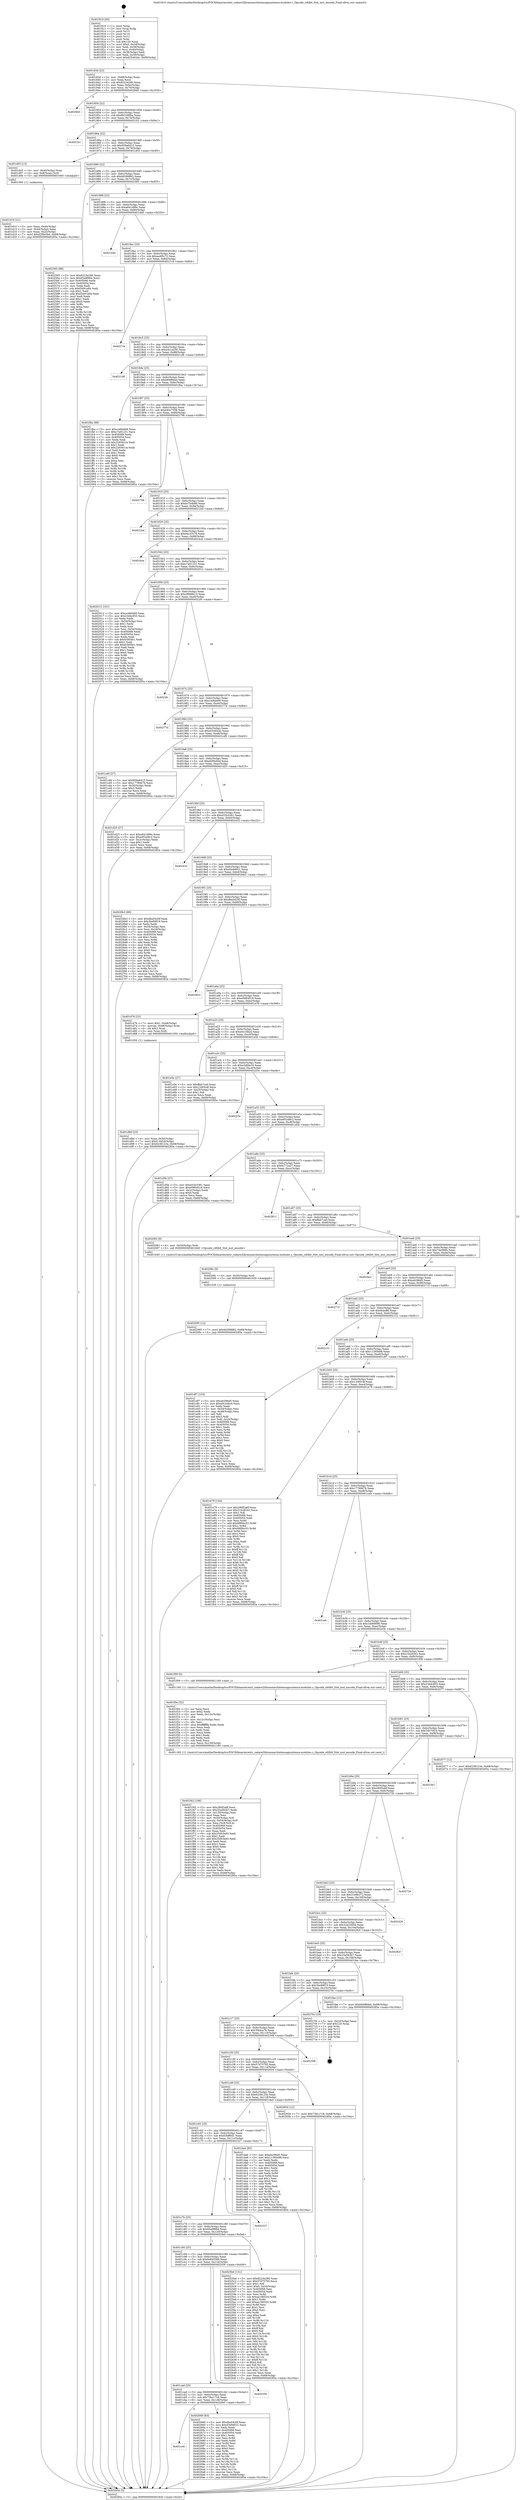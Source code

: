 digraph "0x401810" {
  label = "0x401810 (/mnt/c/Users/mathe/Desktop/tcc/POCII/binaries/extr_radare2librasmarchxtensagnuxtensa-modules.c_Opcode_rdtlb0_Slot_inst_encode_Final-ollvm.out::main(0))"
  labelloc = "t"
  node[shape=record]

  Entry [label="",width=0.3,height=0.3,shape=circle,fillcolor=black,style=filled]
  "0x40183d" [label="{
     0x40183d [23]\l
     | [instrs]\l
     &nbsp;&nbsp;0x40183d \<+3\>: mov -0x68(%rbp),%eax\l
     &nbsp;&nbsp;0x401840 \<+2\>: mov %eax,%ecx\l
     &nbsp;&nbsp;0x401842 \<+6\>: sub $0x8223e280,%ecx\l
     &nbsp;&nbsp;0x401848 \<+3\>: mov %eax,-0x6c(%rbp)\l
     &nbsp;&nbsp;0x40184b \<+3\>: mov %ecx,-0x70(%rbp)\l
     &nbsp;&nbsp;0x40184e \<+6\>: je 0000000000402840 \<main+0x1030\>\l
  }"]
  "0x402840" [label="{
     0x402840\l
  }", style=dashed]
  "0x401854" [label="{
     0x401854 [22]\l
     | [instrs]\l
     &nbsp;&nbsp;0x401854 \<+5\>: jmp 0000000000401859 \<main+0x49\>\l
     &nbsp;&nbsp;0x401859 \<+3\>: mov -0x6c(%rbp),%eax\l
     &nbsp;&nbsp;0x40185c \<+5\>: sub $0x8b3299ba,%eax\l
     &nbsp;&nbsp;0x401861 \<+3\>: mov %eax,-0x74(%rbp)\l
     &nbsp;&nbsp;0x401864 \<+6\>: je 00000000004021b1 \<main+0x9a1\>\l
  }"]
  Exit [label="",width=0.3,height=0.3,shape=circle,fillcolor=black,style=filled,peripheries=2]
  "0x4021b1" [label="{
     0x4021b1\l
  }", style=dashed]
  "0x40186a" [label="{
     0x40186a [22]\l
     | [instrs]\l
     &nbsp;&nbsp;0x40186a \<+5\>: jmp 000000000040186f \<main+0x5f\>\l
     &nbsp;&nbsp;0x40186f \<+3\>: mov -0x6c(%rbp),%eax\l
     &nbsp;&nbsp;0x401872 \<+5\>: sub $0x959a6415,%eax\l
     &nbsp;&nbsp;0x401877 \<+3\>: mov %eax,-0x78(%rbp)\l
     &nbsp;&nbsp;0x40187a \<+6\>: je 0000000000401d03 \<main+0x4f3\>\l
  }"]
  "0x401cc6" [label="{
     0x401cc6\l
  }", style=dashed]
  "0x401d03" [label="{
     0x401d03 [13]\l
     | [instrs]\l
     &nbsp;&nbsp;0x401d03 \<+4\>: mov -0x40(%rbp),%rax\l
     &nbsp;&nbsp;0x401d07 \<+4\>: mov 0x8(%rax),%rdi\l
     &nbsp;&nbsp;0x401d0b \<+5\>: call 0000000000401060 \<atoi@plt\>\l
     | [calls]\l
     &nbsp;&nbsp;0x401060 \{1\} (unknown)\l
  }"]
  "0x401880" [label="{
     0x401880 [22]\l
     | [instrs]\l
     &nbsp;&nbsp;0x401880 \<+5\>: jmp 0000000000401885 \<main+0x75\>\l
     &nbsp;&nbsp;0x401885 \<+3\>: mov -0x6c(%rbp),%eax\l
     &nbsp;&nbsp;0x401888 \<+5\>: sub $0x9d399882,%eax\l
     &nbsp;&nbsp;0x40188d \<+3\>: mov %eax,-0x7c(%rbp)\l
     &nbsp;&nbsp;0x401890 \<+6\>: je 0000000000402565 \<main+0xd55\>\l
  }"]
  "0x402660" [label="{
     0x402660 [83]\l
     | [instrs]\l
     &nbsp;&nbsp;0x402660 \<+5\>: mov $0xdba5420f,%eax\l
     &nbsp;&nbsp;0x402665 \<+5\>: mov $0xd3e9d021,%ecx\l
     &nbsp;&nbsp;0x40266a \<+2\>: xor %edx,%edx\l
     &nbsp;&nbsp;0x40266c \<+7\>: mov 0x405068,%esi\l
     &nbsp;&nbsp;0x402673 \<+7\>: mov 0x405054,%edi\l
     &nbsp;&nbsp;0x40267a \<+3\>: sub $0x1,%edx\l
     &nbsp;&nbsp;0x40267d \<+3\>: mov %esi,%r8d\l
     &nbsp;&nbsp;0x402680 \<+3\>: add %edx,%r8d\l
     &nbsp;&nbsp;0x402683 \<+4\>: imul %r8d,%esi\l
     &nbsp;&nbsp;0x402687 \<+3\>: and $0x1,%esi\l
     &nbsp;&nbsp;0x40268a \<+3\>: cmp $0x0,%esi\l
     &nbsp;&nbsp;0x40268d \<+4\>: sete %r9b\l
     &nbsp;&nbsp;0x402691 \<+3\>: cmp $0xa,%edi\l
     &nbsp;&nbsp;0x402694 \<+4\>: setl %r10b\l
     &nbsp;&nbsp;0x402698 \<+3\>: mov %r9b,%r11b\l
     &nbsp;&nbsp;0x40269b \<+3\>: and %r10b,%r11b\l
     &nbsp;&nbsp;0x40269e \<+3\>: xor %r10b,%r9b\l
     &nbsp;&nbsp;0x4026a1 \<+3\>: or %r9b,%r11b\l
     &nbsp;&nbsp;0x4026a4 \<+4\>: test $0x1,%r11b\l
     &nbsp;&nbsp;0x4026a8 \<+3\>: cmovne %ecx,%eax\l
     &nbsp;&nbsp;0x4026ab \<+3\>: mov %eax,-0x68(%rbp)\l
     &nbsp;&nbsp;0x4026ae \<+5\>: jmp 000000000040285a \<main+0x104a\>\l
  }"]
  "0x402565" [label="{
     0x402565 [88]\l
     | [instrs]\l
     &nbsp;&nbsp;0x402565 \<+5\>: mov $0x8223e280,%eax\l
     &nbsp;&nbsp;0x40256a \<+5\>: mov $0x65a9f96d,%ecx\l
     &nbsp;&nbsp;0x40256f \<+7\>: mov 0x405068,%edx\l
     &nbsp;&nbsp;0x402576 \<+7\>: mov 0x405054,%esi\l
     &nbsp;&nbsp;0x40257d \<+2\>: mov %edx,%edi\l
     &nbsp;&nbsp;0x40257f \<+6\>: sub $0xf3491e84,%edi\l
     &nbsp;&nbsp;0x402585 \<+3\>: sub $0x1,%edi\l
     &nbsp;&nbsp;0x402588 \<+6\>: add $0xf3491e84,%edi\l
     &nbsp;&nbsp;0x40258e \<+3\>: imul %edi,%edx\l
     &nbsp;&nbsp;0x402591 \<+3\>: and $0x1,%edx\l
     &nbsp;&nbsp;0x402594 \<+3\>: cmp $0x0,%edx\l
     &nbsp;&nbsp;0x402597 \<+4\>: sete %r8b\l
     &nbsp;&nbsp;0x40259b \<+3\>: cmp $0xa,%esi\l
     &nbsp;&nbsp;0x40259e \<+4\>: setl %r9b\l
     &nbsp;&nbsp;0x4025a2 \<+3\>: mov %r8b,%r10b\l
     &nbsp;&nbsp;0x4025a5 \<+3\>: and %r9b,%r10b\l
     &nbsp;&nbsp;0x4025a8 \<+3\>: xor %r9b,%r8b\l
     &nbsp;&nbsp;0x4025ab \<+3\>: or %r8b,%r10b\l
     &nbsp;&nbsp;0x4025ae \<+4\>: test $0x1,%r10b\l
     &nbsp;&nbsp;0x4025b2 \<+3\>: cmovne %ecx,%eax\l
     &nbsp;&nbsp;0x4025b5 \<+3\>: mov %eax,-0x68(%rbp)\l
     &nbsp;&nbsp;0x4025b8 \<+5\>: jmp 000000000040285a \<main+0x104a\>\l
  }"]
  "0x401896" [label="{
     0x401896 [22]\l
     | [instrs]\l
     &nbsp;&nbsp;0x401896 \<+5\>: jmp 000000000040189b \<main+0x8b\>\l
     &nbsp;&nbsp;0x40189b \<+3\>: mov -0x6c(%rbp),%eax\l
     &nbsp;&nbsp;0x40189e \<+5\>: sub $0xa841d99c,%eax\l
     &nbsp;&nbsp;0x4018a3 \<+3\>: mov %eax,-0x80(%rbp)\l
     &nbsp;&nbsp;0x4018a6 \<+6\>: je 0000000000401d40 \<main+0x530\>\l
  }"]
  "0x401cad" [label="{
     0x401cad [25]\l
     | [instrs]\l
     &nbsp;&nbsp;0x401cad \<+5\>: jmp 0000000000401cb2 \<main+0x4a2\>\l
     &nbsp;&nbsp;0x401cb2 \<+3\>: mov -0x6c(%rbp),%eax\l
     &nbsp;&nbsp;0x401cb5 \<+5\>: sub $0x73bc17c8,%eax\l
     &nbsp;&nbsp;0x401cba \<+6\>: mov %eax,-0x128(%rbp)\l
     &nbsp;&nbsp;0x401cc0 \<+6\>: je 0000000000402660 \<main+0xe50\>\l
  }"]
  "0x401d40" [label="{
     0x401d40\l
  }", style=dashed]
  "0x4018ac" [label="{
     0x4018ac [25]\l
     | [instrs]\l
     &nbsp;&nbsp;0x4018ac \<+5\>: jmp 00000000004018b1 \<main+0xa1\>\l
     &nbsp;&nbsp;0x4018b1 \<+3\>: mov -0x6c(%rbp),%eax\l
     &nbsp;&nbsp;0x4018b4 \<+5\>: sub $0xaa4f5c72,%eax\l
     &nbsp;&nbsp;0x4018b9 \<+6\>: mov %eax,-0x84(%rbp)\l
     &nbsp;&nbsp;0x4018bf \<+6\>: je 00000000004027c4 \<main+0xfb4\>\l
  }"]
  "0x402559" [label="{
     0x402559\l
  }", style=dashed]
  "0x4027c4" [label="{
     0x4027c4\l
  }", style=dashed]
  "0x4018c5" [label="{
     0x4018c5 [25]\l
     | [instrs]\l
     &nbsp;&nbsp;0x4018c5 \<+5\>: jmp 00000000004018ca \<main+0xba\>\l
     &nbsp;&nbsp;0x4018ca \<+3\>: mov -0x6c(%rbp),%eax\l
     &nbsp;&nbsp;0x4018cd \<+5\>: sub $0xb4c1e250,%eax\l
     &nbsp;&nbsp;0x4018d2 \<+6\>: mov %eax,-0x88(%rbp)\l
     &nbsp;&nbsp;0x4018d8 \<+6\>: je 00000000004021d8 \<main+0x9c8\>\l
  }"]
  "0x401c94" [label="{
     0x401c94 [25]\l
     | [instrs]\l
     &nbsp;&nbsp;0x401c94 \<+5\>: jmp 0000000000401c99 \<main+0x489\>\l
     &nbsp;&nbsp;0x401c99 \<+3\>: mov -0x6c(%rbp),%eax\l
     &nbsp;&nbsp;0x401c9c \<+5\>: sub $0x6e845569,%eax\l
     &nbsp;&nbsp;0x401ca1 \<+6\>: mov %eax,-0x124(%rbp)\l
     &nbsp;&nbsp;0x401ca7 \<+6\>: je 0000000000402559 \<main+0xd49\>\l
  }"]
  "0x4021d8" [label="{
     0x4021d8\l
  }", style=dashed]
  "0x4018de" [label="{
     0x4018de [25]\l
     | [instrs]\l
     &nbsp;&nbsp;0x4018de \<+5\>: jmp 00000000004018e3 \<main+0xd3\>\l
     &nbsp;&nbsp;0x4018e3 \<+3\>: mov -0x6c(%rbp),%eax\l
     &nbsp;&nbsp;0x4018e6 \<+5\>: sub $0xb64f8da4,%eax\l
     &nbsp;&nbsp;0x4018eb \<+6\>: mov %eax,-0x8c(%rbp)\l
     &nbsp;&nbsp;0x4018f1 \<+6\>: je 0000000000401fba \<main+0x7aa\>\l
  }"]
  "0x4025bd" [label="{
     0x4025bd [151]\l
     | [instrs]\l
     &nbsp;&nbsp;0x4025bd \<+5\>: mov $0x8223e280,%eax\l
     &nbsp;&nbsp;0x4025c2 \<+5\>: mov $0x57d75765,%ecx\l
     &nbsp;&nbsp;0x4025c7 \<+2\>: mov $0x1,%dl\l
     &nbsp;&nbsp;0x4025c9 \<+7\>: movl $0x0,-0x34(%rbp)\l
     &nbsp;&nbsp;0x4025d0 \<+7\>: mov 0x405068,%esi\l
     &nbsp;&nbsp;0x4025d7 \<+7\>: mov 0x405054,%edi\l
     &nbsp;&nbsp;0x4025de \<+3\>: mov %esi,%r8d\l
     &nbsp;&nbsp;0x4025e1 \<+7\>: sub $0xaa196520,%r8d\l
     &nbsp;&nbsp;0x4025e8 \<+4\>: sub $0x1,%r8d\l
     &nbsp;&nbsp;0x4025ec \<+7\>: add $0xaa196520,%r8d\l
     &nbsp;&nbsp;0x4025f3 \<+4\>: imul %r8d,%esi\l
     &nbsp;&nbsp;0x4025f7 \<+3\>: and $0x1,%esi\l
     &nbsp;&nbsp;0x4025fa \<+3\>: cmp $0x0,%esi\l
     &nbsp;&nbsp;0x4025fd \<+4\>: sete %r9b\l
     &nbsp;&nbsp;0x402601 \<+3\>: cmp $0xa,%edi\l
     &nbsp;&nbsp;0x402604 \<+4\>: setl %r10b\l
     &nbsp;&nbsp;0x402608 \<+3\>: mov %r9b,%r11b\l
     &nbsp;&nbsp;0x40260b \<+4\>: xor $0xff,%r11b\l
     &nbsp;&nbsp;0x40260f \<+3\>: mov %r10b,%bl\l
     &nbsp;&nbsp;0x402612 \<+3\>: xor $0xff,%bl\l
     &nbsp;&nbsp;0x402615 \<+3\>: xor $0x0,%dl\l
     &nbsp;&nbsp;0x402618 \<+3\>: mov %r11b,%r14b\l
     &nbsp;&nbsp;0x40261b \<+4\>: and $0x0,%r14b\l
     &nbsp;&nbsp;0x40261f \<+3\>: and %dl,%r9b\l
     &nbsp;&nbsp;0x402622 \<+3\>: mov %bl,%r15b\l
     &nbsp;&nbsp;0x402625 \<+4\>: and $0x0,%r15b\l
     &nbsp;&nbsp;0x402629 \<+3\>: and %dl,%r10b\l
     &nbsp;&nbsp;0x40262c \<+3\>: or %r9b,%r14b\l
     &nbsp;&nbsp;0x40262f \<+3\>: or %r10b,%r15b\l
     &nbsp;&nbsp;0x402632 \<+3\>: xor %r15b,%r14b\l
     &nbsp;&nbsp;0x402635 \<+3\>: or %bl,%r11b\l
     &nbsp;&nbsp;0x402638 \<+4\>: xor $0xff,%r11b\l
     &nbsp;&nbsp;0x40263c \<+3\>: or $0x0,%dl\l
     &nbsp;&nbsp;0x40263f \<+3\>: and %dl,%r11b\l
     &nbsp;&nbsp;0x402642 \<+3\>: or %r11b,%r14b\l
     &nbsp;&nbsp;0x402645 \<+4\>: test $0x1,%r14b\l
     &nbsp;&nbsp;0x402649 \<+3\>: cmovne %ecx,%eax\l
     &nbsp;&nbsp;0x40264c \<+3\>: mov %eax,-0x68(%rbp)\l
     &nbsp;&nbsp;0x40264f \<+5\>: jmp 000000000040285a \<main+0x104a\>\l
  }"]
  "0x401fba" [label="{
     0x401fba [88]\l
     | [instrs]\l
     &nbsp;&nbsp;0x401fba \<+5\>: mov $0xcce8d469,%eax\l
     &nbsp;&nbsp;0x401fbf \<+5\>: mov $0xc7a91231,%ecx\l
     &nbsp;&nbsp;0x401fc4 \<+7\>: mov 0x405068,%edx\l
     &nbsp;&nbsp;0x401fcb \<+7\>: mov 0x405054,%esi\l
     &nbsp;&nbsp;0x401fd2 \<+2\>: mov %edx,%edi\l
     &nbsp;&nbsp;0x401fd4 \<+6\>: add $0x226591ce,%edi\l
     &nbsp;&nbsp;0x401fda \<+3\>: sub $0x1,%edi\l
     &nbsp;&nbsp;0x401fdd \<+6\>: sub $0x226591ce,%edi\l
     &nbsp;&nbsp;0x401fe3 \<+3\>: imul %edi,%edx\l
     &nbsp;&nbsp;0x401fe6 \<+3\>: and $0x1,%edx\l
     &nbsp;&nbsp;0x401fe9 \<+3\>: cmp $0x0,%edx\l
     &nbsp;&nbsp;0x401fec \<+4\>: sete %r8b\l
     &nbsp;&nbsp;0x401ff0 \<+3\>: cmp $0xa,%esi\l
     &nbsp;&nbsp;0x401ff3 \<+4\>: setl %r9b\l
     &nbsp;&nbsp;0x401ff7 \<+3\>: mov %r8b,%r10b\l
     &nbsp;&nbsp;0x401ffa \<+3\>: and %r9b,%r10b\l
     &nbsp;&nbsp;0x401ffd \<+3\>: xor %r9b,%r8b\l
     &nbsp;&nbsp;0x402000 \<+3\>: or %r8b,%r10b\l
     &nbsp;&nbsp;0x402003 \<+4\>: test $0x1,%r10b\l
     &nbsp;&nbsp;0x402007 \<+3\>: cmovne %ecx,%eax\l
     &nbsp;&nbsp;0x40200a \<+3\>: mov %eax,-0x68(%rbp)\l
     &nbsp;&nbsp;0x40200d \<+5\>: jmp 000000000040285a \<main+0x104a\>\l
  }"]
  "0x4018f7" [label="{
     0x4018f7 [25]\l
     | [instrs]\l
     &nbsp;&nbsp;0x4018f7 \<+5\>: jmp 00000000004018fc \<main+0xec\>\l
     &nbsp;&nbsp;0x4018fc \<+3\>: mov -0x6c(%rbp),%eax\l
     &nbsp;&nbsp;0x4018ff \<+5\>: sub $0xb93c7558,%eax\l
     &nbsp;&nbsp;0x401904 \<+6\>: mov %eax,-0x90(%rbp)\l
     &nbsp;&nbsp;0x40190a \<+6\>: je 0000000000402796 \<main+0xf86\>\l
  }"]
  "0x401c7b" [label="{
     0x401c7b [25]\l
     | [instrs]\l
     &nbsp;&nbsp;0x401c7b \<+5\>: jmp 0000000000401c80 \<main+0x470\>\l
     &nbsp;&nbsp;0x401c80 \<+3\>: mov -0x6c(%rbp),%eax\l
     &nbsp;&nbsp;0x401c83 \<+5\>: sub $0x65a9f96d,%eax\l
     &nbsp;&nbsp;0x401c88 \<+6\>: mov %eax,-0x120(%rbp)\l
     &nbsp;&nbsp;0x401c8e \<+6\>: je 00000000004025bd \<main+0xdad\>\l
  }"]
  "0x402796" [label="{
     0x402796\l
  }", style=dashed]
  "0x401910" [label="{
     0x401910 [25]\l
     | [instrs]\l
     &nbsp;&nbsp;0x401910 \<+5\>: jmp 0000000000401915 \<main+0x105\>\l
     &nbsp;&nbsp;0x401915 \<+3\>: mov -0x6c(%rbp),%eax\l
     &nbsp;&nbsp;0x401918 \<+5\>: sub $0xbc7b4b86,%eax\l
     &nbsp;&nbsp;0x40191d \<+6\>: mov %eax,-0x94(%rbp)\l
     &nbsp;&nbsp;0x401923 \<+6\>: je 00000000004021bd \<main+0x9ad\>\l
  }"]
  "0x402327" [label="{
     0x402327\l
  }", style=dashed]
  "0x4021bd" [label="{
     0x4021bd\l
  }", style=dashed]
  "0x401929" [label="{
     0x401929 [25]\l
     | [instrs]\l
     &nbsp;&nbsp;0x401929 \<+5\>: jmp 000000000040192e \<main+0x11e\>\l
     &nbsp;&nbsp;0x40192e \<+3\>: mov -0x6c(%rbp),%eax\l
     &nbsp;&nbsp;0x401931 \<+5\>: sub $0xbec33c78,%eax\l
     &nbsp;&nbsp;0x401936 \<+6\>: mov %eax,-0x98(%rbp)\l
     &nbsp;&nbsp;0x40193c \<+6\>: je 00000000004024ce \<main+0xcbe\>\l
  }"]
  "0x402095" [label="{
     0x402095 [12]\l
     | [instrs]\l
     &nbsp;&nbsp;0x402095 \<+7\>: movl $0x9d399882,-0x68(%rbp)\l
     &nbsp;&nbsp;0x40209c \<+5\>: jmp 000000000040285a \<main+0x104a\>\l
  }"]
  "0x4024ce" [label="{
     0x4024ce\l
  }", style=dashed]
  "0x401942" [label="{
     0x401942 [25]\l
     | [instrs]\l
     &nbsp;&nbsp;0x401942 \<+5\>: jmp 0000000000401947 \<main+0x137\>\l
     &nbsp;&nbsp;0x401947 \<+3\>: mov -0x6c(%rbp),%eax\l
     &nbsp;&nbsp;0x40194a \<+5\>: sub $0xc7a91231,%eax\l
     &nbsp;&nbsp;0x40194f \<+6\>: mov %eax,-0x9c(%rbp)\l
     &nbsp;&nbsp;0x401955 \<+6\>: je 0000000000402012 \<main+0x802\>\l
  }"]
  "0x40208c" [label="{
     0x40208c [9]\l
     | [instrs]\l
     &nbsp;&nbsp;0x40208c \<+4\>: mov -0x50(%rbp),%rdi\l
     &nbsp;&nbsp;0x402090 \<+5\>: call 0000000000401030 \<free@plt\>\l
     | [calls]\l
     &nbsp;&nbsp;0x401030 \{1\} (unknown)\l
  }"]
  "0x402012" [label="{
     0x402012 [101]\l
     | [instrs]\l
     &nbsp;&nbsp;0x402012 \<+5\>: mov $0xcce8d469,%eax\l
     &nbsp;&nbsp;0x402017 \<+5\>: mov $0x23d4c855,%ecx\l
     &nbsp;&nbsp;0x40201c \<+2\>: xor %edx,%edx\l
     &nbsp;&nbsp;0x40201e \<+3\>: mov -0x54(%rbp),%esi\l
     &nbsp;&nbsp;0x402021 \<+3\>: sub $0x1,%edx\l
     &nbsp;&nbsp;0x402024 \<+2\>: sub %edx,%esi\l
     &nbsp;&nbsp;0x402026 \<+3\>: mov %esi,-0x54(%rbp)\l
     &nbsp;&nbsp;0x402029 \<+7\>: mov 0x405068,%edx\l
     &nbsp;&nbsp;0x402030 \<+7\>: mov 0x405054,%esi\l
     &nbsp;&nbsp;0x402037 \<+2\>: mov %edx,%edi\l
     &nbsp;&nbsp;0x402039 \<+6\>: sub $0xfc565fe1,%edi\l
     &nbsp;&nbsp;0x40203f \<+3\>: sub $0x1,%edi\l
     &nbsp;&nbsp;0x402042 \<+6\>: add $0xfc565fe1,%edi\l
     &nbsp;&nbsp;0x402048 \<+3\>: imul %edi,%edx\l
     &nbsp;&nbsp;0x40204b \<+3\>: and $0x1,%edx\l
     &nbsp;&nbsp;0x40204e \<+3\>: cmp $0x0,%edx\l
     &nbsp;&nbsp;0x402051 \<+4\>: sete %r8b\l
     &nbsp;&nbsp;0x402055 \<+3\>: cmp $0xa,%esi\l
     &nbsp;&nbsp;0x402058 \<+4\>: setl %r9b\l
     &nbsp;&nbsp;0x40205c \<+3\>: mov %r8b,%r10b\l
     &nbsp;&nbsp;0x40205f \<+3\>: and %r9b,%r10b\l
     &nbsp;&nbsp;0x402062 \<+3\>: xor %r9b,%r8b\l
     &nbsp;&nbsp;0x402065 \<+3\>: or %r8b,%r10b\l
     &nbsp;&nbsp;0x402068 \<+4\>: test $0x1,%r10b\l
     &nbsp;&nbsp;0x40206c \<+3\>: cmovne %ecx,%eax\l
     &nbsp;&nbsp;0x40206f \<+3\>: mov %eax,-0x68(%rbp)\l
     &nbsp;&nbsp;0x402072 \<+5\>: jmp 000000000040285a \<main+0x104a\>\l
  }"]
  "0x40195b" [label="{
     0x40195b [25]\l
     | [instrs]\l
     &nbsp;&nbsp;0x40195b \<+5\>: jmp 0000000000401960 \<main+0x150\>\l
     &nbsp;&nbsp;0x401960 \<+3\>: mov -0x6c(%rbp),%eax\l
     &nbsp;&nbsp;0x401963 \<+5\>: sub $0xc9966b13,%eax\l
     &nbsp;&nbsp;0x401968 \<+6\>: mov %eax,-0xa0(%rbp)\l
     &nbsp;&nbsp;0x40196e \<+6\>: je 00000000004022fc \<main+0xaec\>\l
  }"]
  "0x401f42" [label="{
     0x401f42 [108]\l
     | [instrs]\l
     &nbsp;&nbsp;0x401f42 \<+5\>: mov $0x280f2a6f,%ecx\l
     &nbsp;&nbsp;0x401f47 \<+5\>: mov $0x33a563b7,%edx\l
     &nbsp;&nbsp;0x401f4c \<+6\>: mov -0x130(%rbp),%esi\l
     &nbsp;&nbsp;0x401f52 \<+3\>: imul %eax,%esi\l
     &nbsp;&nbsp;0x401f55 \<+4\>: mov -0x50(%rbp),%r8\l
     &nbsp;&nbsp;0x401f59 \<+4\>: movslq -0x54(%rbp),%r9\l
     &nbsp;&nbsp;0x401f5d \<+4\>: mov %esi,(%r8,%r9,4)\l
     &nbsp;&nbsp;0x401f61 \<+7\>: mov 0x405068,%eax\l
     &nbsp;&nbsp;0x401f68 \<+7\>: mov 0x405054,%esi\l
     &nbsp;&nbsp;0x401f6f \<+2\>: mov %eax,%edi\l
     &nbsp;&nbsp;0x401f71 \<+6\>: sub $0x25d03e93,%edi\l
     &nbsp;&nbsp;0x401f77 \<+3\>: sub $0x1,%edi\l
     &nbsp;&nbsp;0x401f7a \<+6\>: add $0x25d03e93,%edi\l
     &nbsp;&nbsp;0x401f80 \<+3\>: imul %edi,%eax\l
     &nbsp;&nbsp;0x401f83 \<+3\>: and $0x1,%eax\l
     &nbsp;&nbsp;0x401f86 \<+3\>: cmp $0x0,%eax\l
     &nbsp;&nbsp;0x401f89 \<+4\>: sete %r10b\l
     &nbsp;&nbsp;0x401f8d \<+3\>: cmp $0xa,%esi\l
     &nbsp;&nbsp;0x401f90 \<+4\>: setl %r11b\l
     &nbsp;&nbsp;0x401f94 \<+3\>: mov %r10b,%bl\l
     &nbsp;&nbsp;0x401f97 \<+3\>: and %r11b,%bl\l
     &nbsp;&nbsp;0x401f9a \<+3\>: xor %r11b,%r10b\l
     &nbsp;&nbsp;0x401f9d \<+3\>: or %r10b,%bl\l
     &nbsp;&nbsp;0x401fa0 \<+3\>: test $0x1,%bl\l
     &nbsp;&nbsp;0x401fa3 \<+3\>: cmovne %edx,%ecx\l
     &nbsp;&nbsp;0x401fa6 \<+3\>: mov %ecx,-0x68(%rbp)\l
     &nbsp;&nbsp;0x401fa9 \<+5\>: jmp 000000000040285a \<main+0x104a\>\l
  }"]
  "0x4022fc" [label="{
     0x4022fc\l
  }", style=dashed]
  "0x401974" [label="{
     0x401974 [25]\l
     | [instrs]\l
     &nbsp;&nbsp;0x401974 \<+5\>: jmp 0000000000401979 \<main+0x169\>\l
     &nbsp;&nbsp;0x401979 \<+3\>: mov -0x6c(%rbp),%eax\l
     &nbsp;&nbsp;0x40197c \<+5\>: sub $0xcce8d469,%eax\l
     &nbsp;&nbsp;0x401981 \<+6\>: mov %eax,-0xa4(%rbp)\l
     &nbsp;&nbsp;0x401987 \<+6\>: je 000000000040277d \<main+0xf6d\>\l
  }"]
  "0x401f0e" [label="{
     0x401f0e [52]\l
     | [instrs]\l
     &nbsp;&nbsp;0x401f0e \<+2\>: xor %ecx,%ecx\l
     &nbsp;&nbsp;0x401f10 \<+5\>: mov $0x2,%edx\l
     &nbsp;&nbsp;0x401f15 \<+6\>: mov %edx,-0x12c(%rbp)\l
     &nbsp;&nbsp;0x401f1b \<+1\>: cltd\l
     &nbsp;&nbsp;0x401f1c \<+6\>: mov -0x12c(%rbp),%esi\l
     &nbsp;&nbsp;0x401f22 \<+2\>: idiv %esi\l
     &nbsp;&nbsp;0x401f24 \<+6\>: imul $0xfffffffe,%edx,%edx\l
     &nbsp;&nbsp;0x401f2a \<+2\>: mov %ecx,%edi\l
     &nbsp;&nbsp;0x401f2c \<+2\>: sub %edx,%edi\l
     &nbsp;&nbsp;0x401f2e \<+2\>: mov %ecx,%edx\l
     &nbsp;&nbsp;0x401f30 \<+3\>: sub $0x1,%edx\l
     &nbsp;&nbsp;0x401f33 \<+2\>: add %edx,%edi\l
     &nbsp;&nbsp;0x401f35 \<+2\>: sub %edi,%ecx\l
     &nbsp;&nbsp;0x401f37 \<+6\>: mov %ecx,-0x130(%rbp)\l
     &nbsp;&nbsp;0x401f3d \<+5\>: call 0000000000401160 \<next_i\>\l
     | [calls]\l
     &nbsp;&nbsp;0x401160 \{1\} (/mnt/c/Users/mathe/Desktop/tcc/POCII/binaries/extr_radare2librasmarchxtensagnuxtensa-modules.c_Opcode_rdtlb0_Slot_inst_encode_Final-ollvm.out::next_i)\l
  }"]
  "0x40277d" [label="{
     0x40277d\l
  }", style=dashed]
  "0x40198d" [label="{
     0x40198d [25]\l
     | [instrs]\l
     &nbsp;&nbsp;0x40198d \<+5\>: jmp 0000000000401992 \<main+0x182\>\l
     &nbsp;&nbsp;0x401992 \<+3\>: mov -0x6c(%rbp),%eax\l
     &nbsp;&nbsp;0x401995 \<+5\>: sub $0xd25402dc,%eax\l
     &nbsp;&nbsp;0x40199a \<+6\>: mov %eax,-0xa8(%rbp)\l
     &nbsp;&nbsp;0x4019a0 \<+6\>: je 0000000000401cd0 \<main+0x4c0\>\l
  }"]
  "0x401c62" [label="{
     0x401c62 [25]\l
     | [instrs]\l
     &nbsp;&nbsp;0x401c62 \<+5\>: jmp 0000000000401c67 \<main+0x457\>\l
     &nbsp;&nbsp;0x401c67 \<+3\>: mov -0x6c(%rbp),%eax\l
     &nbsp;&nbsp;0x401c6a \<+5\>: sub $0x63bff0d1,%eax\l
     &nbsp;&nbsp;0x401c6f \<+6\>: mov %eax,-0x11c(%rbp)\l
     &nbsp;&nbsp;0x401c75 \<+6\>: je 0000000000402327 \<main+0xb17\>\l
  }"]
  "0x401cd0" [label="{
     0x401cd0 [27]\l
     | [instrs]\l
     &nbsp;&nbsp;0x401cd0 \<+5\>: mov $0x959a6415,%eax\l
     &nbsp;&nbsp;0x401cd5 \<+5\>: mov $0x17789d7b,%ecx\l
     &nbsp;&nbsp;0x401cda \<+3\>: mov -0x30(%rbp),%edx\l
     &nbsp;&nbsp;0x401cdd \<+3\>: cmp $0x2,%edx\l
     &nbsp;&nbsp;0x401ce0 \<+3\>: cmovne %ecx,%eax\l
     &nbsp;&nbsp;0x401ce3 \<+3\>: mov %eax,-0x68(%rbp)\l
     &nbsp;&nbsp;0x401ce6 \<+5\>: jmp 000000000040285a \<main+0x104a\>\l
  }"]
  "0x4019a6" [label="{
     0x4019a6 [25]\l
     | [instrs]\l
     &nbsp;&nbsp;0x4019a6 \<+5\>: jmp 00000000004019ab \<main+0x19b\>\l
     &nbsp;&nbsp;0x4019ab \<+3\>: mov -0x6c(%rbp),%eax\l
     &nbsp;&nbsp;0x4019ae \<+5\>: sub $0xd2f0e5bd,%eax\l
     &nbsp;&nbsp;0x4019b3 \<+6\>: mov %eax,-0xac(%rbp)\l
     &nbsp;&nbsp;0x4019b9 \<+6\>: je 0000000000401d25 \<main+0x515\>\l
  }"]
  "0x40285a" [label="{
     0x40285a [5]\l
     | [instrs]\l
     &nbsp;&nbsp;0x40285a \<+5\>: jmp 000000000040183d \<main+0x2d\>\l
  }"]
  "0x401810" [label="{
     0x401810 [45]\l
     | [instrs]\l
     &nbsp;&nbsp;0x401810 \<+1\>: push %rbp\l
     &nbsp;&nbsp;0x401811 \<+3\>: mov %rsp,%rbp\l
     &nbsp;&nbsp;0x401814 \<+2\>: push %r15\l
     &nbsp;&nbsp;0x401816 \<+2\>: push %r14\l
     &nbsp;&nbsp;0x401818 \<+2\>: push %r12\l
     &nbsp;&nbsp;0x40181a \<+1\>: push %rbx\l
     &nbsp;&nbsp;0x40181b \<+7\>: sub $0x120,%rsp\l
     &nbsp;&nbsp;0x401822 \<+7\>: movl $0x0,-0x34(%rbp)\l
     &nbsp;&nbsp;0x401829 \<+3\>: mov %edi,-0x38(%rbp)\l
     &nbsp;&nbsp;0x40182c \<+4\>: mov %rsi,-0x40(%rbp)\l
     &nbsp;&nbsp;0x401830 \<+3\>: mov -0x38(%rbp),%edi\l
     &nbsp;&nbsp;0x401833 \<+3\>: mov %edi,-0x30(%rbp)\l
     &nbsp;&nbsp;0x401836 \<+7\>: movl $0xd25402dc,-0x68(%rbp)\l
  }"]
  "0x401d10" [label="{
     0x401d10 [21]\l
     | [instrs]\l
     &nbsp;&nbsp;0x401d10 \<+3\>: mov %eax,-0x44(%rbp)\l
     &nbsp;&nbsp;0x401d13 \<+3\>: mov -0x44(%rbp),%eax\l
     &nbsp;&nbsp;0x401d16 \<+3\>: mov %eax,-0x2c(%rbp)\l
     &nbsp;&nbsp;0x401d19 \<+7\>: movl $0xd2f0e5bd,-0x68(%rbp)\l
     &nbsp;&nbsp;0x401d20 \<+5\>: jmp 000000000040285a \<main+0x104a\>\l
  }"]
  "0x401da4" [label="{
     0x401da4 [83]\l
     | [instrs]\l
     &nbsp;&nbsp;0x401da4 \<+5\>: mov $0xab296d5,%eax\l
     &nbsp;&nbsp;0x401da9 \<+5\>: mov $0x11395e98,%ecx\l
     &nbsp;&nbsp;0x401dae \<+2\>: xor %edx,%edx\l
     &nbsp;&nbsp;0x401db0 \<+7\>: mov 0x405068,%esi\l
     &nbsp;&nbsp;0x401db7 \<+7\>: mov 0x405054,%edi\l
     &nbsp;&nbsp;0x401dbe \<+3\>: sub $0x1,%edx\l
     &nbsp;&nbsp;0x401dc1 \<+3\>: mov %esi,%r8d\l
     &nbsp;&nbsp;0x401dc4 \<+3\>: add %edx,%r8d\l
     &nbsp;&nbsp;0x401dc7 \<+4\>: imul %r8d,%esi\l
     &nbsp;&nbsp;0x401dcb \<+3\>: and $0x1,%esi\l
     &nbsp;&nbsp;0x401dce \<+3\>: cmp $0x0,%esi\l
     &nbsp;&nbsp;0x401dd1 \<+4\>: sete %r9b\l
     &nbsp;&nbsp;0x401dd5 \<+3\>: cmp $0xa,%edi\l
     &nbsp;&nbsp;0x401dd8 \<+4\>: setl %r10b\l
     &nbsp;&nbsp;0x401ddc \<+3\>: mov %r9b,%r11b\l
     &nbsp;&nbsp;0x401ddf \<+3\>: and %r10b,%r11b\l
     &nbsp;&nbsp;0x401de2 \<+3\>: xor %r10b,%r9b\l
     &nbsp;&nbsp;0x401de5 \<+3\>: or %r9b,%r11b\l
     &nbsp;&nbsp;0x401de8 \<+4\>: test $0x1,%r11b\l
     &nbsp;&nbsp;0x401dec \<+3\>: cmovne %ecx,%eax\l
     &nbsp;&nbsp;0x401def \<+3\>: mov %eax,-0x68(%rbp)\l
     &nbsp;&nbsp;0x401df2 \<+5\>: jmp 000000000040285a \<main+0x104a\>\l
  }"]
  "0x401d25" [label="{
     0x401d25 [27]\l
     | [instrs]\l
     &nbsp;&nbsp;0x401d25 \<+5\>: mov $0xa841d99c,%eax\l
     &nbsp;&nbsp;0x401d2a \<+5\>: mov $0xe952d8c2,%ecx\l
     &nbsp;&nbsp;0x401d2f \<+3\>: mov -0x2c(%rbp),%edx\l
     &nbsp;&nbsp;0x401d32 \<+3\>: cmp $0x1,%edx\l
     &nbsp;&nbsp;0x401d35 \<+3\>: cmovl %ecx,%eax\l
     &nbsp;&nbsp;0x401d38 \<+3\>: mov %eax,-0x68(%rbp)\l
     &nbsp;&nbsp;0x401d3b \<+5\>: jmp 000000000040285a \<main+0x104a\>\l
  }"]
  "0x4019bf" [label="{
     0x4019bf [25]\l
     | [instrs]\l
     &nbsp;&nbsp;0x4019bf \<+5\>: jmp 00000000004019c4 \<main+0x1b4\>\l
     &nbsp;&nbsp;0x4019c4 \<+3\>: mov -0x6c(%rbp),%eax\l
     &nbsp;&nbsp;0x4019c7 \<+5\>: sub $0xd32b3381,%eax\l
     &nbsp;&nbsp;0x4019cc \<+6\>: mov %eax,-0xb0(%rbp)\l
     &nbsp;&nbsp;0x4019d2 \<+6\>: je 0000000000402432 \<main+0xc22\>\l
  }"]
  "0x401c49" [label="{
     0x401c49 [25]\l
     | [instrs]\l
     &nbsp;&nbsp;0x401c49 \<+5\>: jmp 0000000000401c4e \<main+0x43e\>\l
     &nbsp;&nbsp;0x401c4e \<+3\>: mov -0x6c(%rbp),%eax\l
     &nbsp;&nbsp;0x401c51 \<+5\>: sub $0x6238123e,%eax\l
     &nbsp;&nbsp;0x401c56 \<+6\>: mov %eax,-0x118(%rbp)\l
     &nbsp;&nbsp;0x401c5c \<+6\>: je 0000000000401da4 \<main+0x594\>\l
  }"]
  "0x402432" [label="{
     0x402432\l
  }", style=dashed]
  "0x4019d8" [label="{
     0x4019d8 [25]\l
     | [instrs]\l
     &nbsp;&nbsp;0x4019d8 \<+5\>: jmp 00000000004019dd \<main+0x1cd\>\l
     &nbsp;&nbsp;0x4019dd \<+3\>: mov -0x6c(%rbp),%eax\l
     &nbsp;&nbsp;0x4019e0 \<+5\>: sub $0xd3e9d021,%eax\l
     &nbsp;&nbsp;0x4019e5 \<+6\>: mov %eax,-0xb4(%rbp)\l
     &nbsp;&nbsp;0x4019eb \<+6\>: je 00000000004026b3 \<main+0xea3\>\l
  }"]
  "0x402654" [label="{
     0x402654 [12]\l
     | [instrs]\l
     &nbsp;&nbsp;0x402654 \<+7\>: movl $0x73bc17c8,-0x68(%rbp)\l
     &nbsp;&nbsp;0x40265b \<+5\>: jmp 000000000040285a \<main+0x104a\>\l
  }"]
  "0x4026b3" [label="{
     0x4026b3 [89]\l
     | [instrs]\l
     &nbsp;&nbsp;0x4026b3 \<+5\>: mov $0xdba5420f,%eax\l
     &nbsp;&nbsp;0x4026b8 \<+5\>: mov $0x3be99f19,%ecx\l
     &nbsp;&nbsp;0x4026bd \<+2\>: xor %edx,%edx\l
     &nbsp;&nbsp;0x4026bf \<+3\>: mov -0x34(%rbp),%esi\l
     &nbsp;&nbsp;0x4026c2 \<+3\>: mov %esi,-0x24(%rbp)\l
     &nbsp;&nbsp;0x4026c5 \<+7\>: mov 0x405068,%esi\l
     &nbsp;&nbsp;0x4026cc \<+7\>: mov 0x405054,%edi\l
     &nbsp;&nbsp;0x4026d3 \<+3\>: sub $0x1,%edx\l
     &nbsp;&nbsp;0x4026d6 \<+3\>: mov %esi,%r8d\l
     &nbsp;&nbsp;0x4026d9 \<+3\>: add %edx,%r8d\l
     &nbsp;&nbsp;0x4026dc \<+4\>: imul %r8d,%esi\l
     &nbsp;&nbsp;0x4026e0 \<+3\>: and $0x1,%esi\l
     &nbsp;&nbsp;0x4026e3 \<+3\>: cmp $0x0,%esi\l
     &nbsp;&nbsp;0x4026e6 \<+4\>: sete %r9b\l
     &nbsp;&nbsp;0x4026ea \<+3\>: cmp $0xa,%edi\l
     &nbsp;&nbsp;0x4026ed \<+4\>: setl %r10b\l
     &nbsp;&nbsp;0x4026f1 \<+3\>: mov %r9b,%r11b\l
     &nbsp;&nbsp;0x4026f4 \<+3\>: and %r10b,%r11b\l
     &nbsp;&nbsp;0x4026f7 \<+3\>: xor %r10b,%r9b\l
     &nbsp;&nbsp;0x4026fa \<+3\>: or %r9b,%r11b\l
     &nbsp;&nbsp;0x4026fd \<+4\>: test $0x1,%r11b\l
     &nbsp;&nbsp;0x402701 \<+3\>: cmovne %ecx,%eax\l
     &nbsp;&nbsp;0x402704 \<+3\>: mov %eax,-0x68(%rbp)\l
     &nbsp;&nbsp;0x402707 \<+5\>: jmp 000000000040285a \<main+0x104a\>\l
  }"]
  "0x4019f1" [label="{
     0x4019f1 [25]\l
     | [instrs]\l
     &nbsp;&nbsp;0x4019f1 \<+5\>: jmp 00000000004019f6 \<main+0x1e6\>\l
     &nbsp;&nbsp;0x4019f6 \<+3\>: mov -0x6c(%rbp),%eax\l
     &nbsp;&nbsp;0x4019f9 \<+5\>: sub $0xdba5420f,%eax\l
     &nbsp;&nbsp;0x4019fe \<+6\>: mov %eax,-0xb8(%rbp)\l
     &nbsp;&nbsp;0x401a04 \<+6\>: je 0000000000402853 \<main+0x1043\>\l
  }"]
  "0x401c30" [label="{
     0x401c30 [25]\l
     | [instrs]\l
     &nbsp;&nbsp;0x401c30 \<+5\>: jmp 0000000000401c35 \<main+0x425\>\l
     &nbsp;&nbsp;0x401c35 \<+3\>: mov -0x6c(%rbp),%eax\l
     &nbsp;&nbsp;0x401c38 \<+5\>: sub $0x57d75765,%eax\l
     &nbsp;&nbsp;0x401c3d \<+6\>: mov %eax,-0x114(%rbp)\l
     &nbsp;&nbsp;0x401c43 \<+6\>: je 0000000000402654 \<main+0xe44\>\l
  }"]
  "0x402853" [label="{
     0x402853\l
  }", style=dashed]
  "0x401a0a" [label="{
     0x401a0a [25]\l
     | [instrs]\l
     &nbsp;&nbsp;0x401a0a \<+5\>: jmp 0000000000401a0f \<main+0x1ff\>\l
     &nbsp;&nbsp;0x401a0f \<+3\>: mov -0x6c(%rbp),%eax\l
     &nbsp;&nbsp;0x401a12 \<+5\>: sub $0xe0864018,%eax\l
     &nbsp;&nbsp;0x401a17 \<+6\>: mov %eax,-0xbc(%rbp)\l
     &nbsp;&nbsp;0x401a1d \<+6\>: je 0000000000401d76 \<main+0x566\>\l
  }"]
  "0x402308" [label="{
     0x402308\l
  }", style=dashed]
  "0x401d76" [label="{
     0x401d76 [23]\l
     | [instrs]\l
     &nbsp;&nbsp;0x401d76 \<+7\>: movl $0x1,-0x48(%rbp)\l
     &nbsp;&nbsp;0x401d7d \<+4\>: movslq -0x48(%rbp),%rax\l
     &nbsp;&nbsp;0x401d81 \<+4\>: shl $0x2,%rax\l
     &nbsp;&nbsp;0x401d85 \<+3\>: mov %rax,%rdi\l
     &nbsp;&nbsp;0x401d88 \<+5\>: call 0000000000401050 \<malloc@plt\>\l
     | [calls]\l
     &nbsp;&nbsp;0x401050 \{1\} (unknown)\l
  }"]
  "0x401a23" [label="{
     0x401a23 [25]\l
     | [instrs]\l
     &nbsp;&nbsp;0x401a23 \<+5\>: jmp 0000000000401a28 \<main+0x218\>\l
     &nbsp;&nbsp;0x401a28 \<+3\>: mov -0x6c(%rbp),%eax\l
     &nbsp;&nbsp;0x401a2b \<+5\>: sub $0xe0c16bcd,%eax\l
     &nbsp;&nbsp;0x401a30 \<+6\>: mov %eax,-0xc0(%rbp)\l
     &nbsp;&nbsp;0x401a36 \<+6\>: je 0000000000401e5e \<main+0x64e\>\l
  }"]
  "0x401c17" [label="{
     0x401c17 [25]\l
     | [instrs]\l
     &nbsp;&nbsp;0x401c17 \<+5\>: jmp 0000000000401c1c \<main+0x40c\>\l
     &nbsp;&nbsp;0x401c1c \<+3\>: mov -0x6c(%rbp),%eax\l
     &nbsp;&nbsp;0x401c1f \<+5\>: sub $0x3f4dca76,%eax\l
     &nbsp;&nbsp;0x401c24 \<+6\>: mov %eax,-0x110(%rbp)\l
     &nbsp;&nbsp;0x401c2a \<+6\>: je 0000000000402308 \<main+0xaf8\>\l
  }"]
  "0x401e5e" [label="{
     0x401e5e [27]\l
     | [instrs]\l
     &nbsp;&nbsp;0x401e5e \<+5\>: mov $0xffab7ca0,%eax\l
     &nbsp;&nbsp;0x401e63 \<+5\>: mov $0x12df3c4f,%ecx\l
     &nbsp;&nbsp;0x401e68 \<+3\>: mov -0x25(%rbp),%dl\l
     &nbsp;&nbsp;0x401e6b \<+3\>: test $0x1,%dl\l
     &nbsp;&nbsp;0x401e6e \<+3\>: cmovne %ecx,%eax\l
     &nbsp;&nbsp;0x401e71 \<+3\>: mov %eax,-0x68(%rbp)\l
     &nbsp;&nbsp;0x401e74 \<+5\>: jmp 000000000040285a \<main+0x104a\>\l
  }"]
  "0x401a3c" [label="{
     0x401a3c [25]\l
     | [instrs]\l
     &nbsp;&nbsp;0x401a3c \<+5\>: jmp 0000000000401a41 \<main+0x231\>\l
     &nbsp;&nbsp;0x401a41 \<+3\>: mov -0x6c(%rbp),%eax\l
     &nbsp;&nbsp;0x401a44 \<+5\>: sub $0xe3dfde18,%eax\l
     &nbsp;&nbsp;0x401a49 \<+6\>: mov %eax,-0xc4(%rbp)\l
     &nbsp;&nbsp;0x401a4f \<+6\>: je 000000000040225e \<main+0xa4e\>\l
  }"]
  "0x40270c" [label="{
     0x40270c [19]\l
     | [instrs]\l
     &nbsp;&nbsp;0x40270c \<+3\>: mov -0x24(%rbp),%eax\l
     &nbsp;&nbsp;0x40270f \<+7\>: add $0x120,%rsp\l
     &nbsp;&nbsp;0x402716 \<+1\>: pop %rbx\l
     &nbsp;&nbsp;0x402717 \<+2\>: pop %r12\l
     &nbsp;&nbsp;0x402719 \<+2\>: pop %r14\l
     &nbsp;&nbsp;0x40271b \<+2\>: pop %r15\l
     &nbsp;&nbsp;0x40271d \<+1\>: pop %rbp\l
     &nbsp;&nbsp;0x40271e \<+1\>: ret\l
  }"]
  "0x40225e" [label="{
     0x40225e\l
  }", style=dashed]
  "0x401a55" [label="{
     0x401a55 [25]\l
     | [instrs]\l
     &nbsp;&nbsp;0x401a55 \<+5\>: jmp 0000000000401a5a \<main+0x24a\>\l
     &nbsp;&nbsp;0x401a5a \<+3\>: mov -0x6c(%rbp),%eax\l
     &nbsp;&nbsp;0x401a5d \<+5\>: sub $0xe952d8c2,%eax\l
     &nbsp;&nbsp;0x401a62 \<+6\>: mov %eax,-0xc8(%rbp)\l
     &nbsp;&nbsp;0x401a68 \<+6\>: je 0000000000401d5b \<main+0x54b\>\l
  }"]
  "0x401bfe" [label="{
     0x401bfe [25]\l
     | [instrs]\l
     &nbsp;&nbsp;0x401bfe \<+5\>: jmp 0000000000401c03 \<main+0x3f3\>\l
     &nbsp;&nbsp;0x401c03 \<+3\>: mov -0x6c(%rbp),%eax\l
     &nbsp;&nbsp;0x401c06 \<+5\>: sub $0x3be99f19,%eax\l
     &nbsp;&nbsp;0x401c0b \<+6\>: mov %eax,-0x10c(%rbp)\l
     &nbsp;&nbsp;0x401c11 \<+6\>: je 000000000040270c \<main+0xefc\>\l
  }"]
  "0x401d5b" [label="{
     0x401d5b [27]\l
     | [instrs]\l
     &nbsp;&nbsp;0x401d5b \<+5\>: mov $0xd32b3381,%eax\l
     &nbsp;&nbsp;0x401d60 \<+5\>: mov $0xe0864018,%ecx\l
     &nbsp;&nbsp;0x401d65 \<+3\>: mov -0x2c(%rbp),%edx\l
     &nbsp;&nbsp;0x401d68 \<+3\>: cmp $0x0,%edx\l
     &nbsp;&nbsp;0x401d6b \<+3\>: cmove %ecx,%eax\l
     &nbsp;&nbsp;0x401d6e \<+3\>: mov %eax,-0x68(%rbp)\l
     &nbsp;&nbsp;0x401d71 \<+5\>: jmp 000000000040285a \<main+0x104a\>\l
  }"]
  "0x401a6e" [label="{
     0x401a6e [25]\l
     | [instrs]\l
     &nbsp;&nbsp;0x401a6e \<+5\>: jmp 0000000000401a73 \<main+0x263\>\l
     &nbsp;&nbsp;0x401a73 \<+3\>: mov -0x6c(%rbp),%eax\l
     &nbsp;&nbsp;0x401a76 \<+5\>: sub $0xfe772a27,%eax\l
     &nbsp;&nbsp;0x401a7b \<+6\>: mov %eax,-0xcc(%rbp)\l
     &nbsp;&nbsp;0x401a81 \<+6\>: je 0000000000402811 \<main+0x1001\>\l
  }"]
  "0x401d8d" [label="{
     0x401d8d [23]\l
     | [instrs]\l
     &nbsp;&nbsp;0x401d8d \<+4\>: mov %rax,-0x50(%rbp)\l
     &nbsp;&nbsp;0x401d91 \<+7\>: movl $0x0,-0x54(%rbp)\l
     &nbsp;&nbsp;0x401d98 \<+7\>: movl $0x6238123e,-0x68(%rbp)\l
     &nbsp;&nbsp;0x401d9f \<+5\>: jmp 000000000040285a \<main+0x104a\>\l
  }"]
  "0x401fae" [label="{
     0x401fae [12]\l
     | [instrs]\l
     &nbsp;&nbsp;0x401fae \<+7\>: movl $0xb64f8da4,-0x68(%rbp)\l
     &nbsp;&nbsp;0x401fb5 \<+5\>: jmp 000000000040285a \<main+0x104a\>\l
  }"]
  "0x402811" [label="{
     0x402811\l
  }", style=dashed]
  "0x401a87" [label="{
     0x401a87 [25]\l
     | [instrs]\l
     &nbsp;&nbsp;0x401a87 \<+5\>: jmp 0000000000401a8c \<main+0x27c\>\l
     &nbsp;&nbsp;0x401a8c \<+3\>: mov -0x6c(%rbp),%eax\l
     &nbsp;&nbsp;0x401a8f \<+5\>: sub $0xffab7ca0,%eax\l
     &nbsp;&nbsp;0x401a94 \<+6\>: mov %eax,-0xd0(%rbp)\l
     &nbsp;&nbsp;0x401a9a \<+6\>: je 0000000000402083 \<main+0x873\>\l
  }"]
  "0x401be5" [label="{
     0x401be5 [25]\l
     | [instrs]\l
     &nbsp;&nbsp;0x401be5 \<+5\>: jmp 0000000000401bea \<main+0x3da\>\l
     &nbsp;&nbsp;0x401bea \<+3\>: mov -0x6c(%rbp),%eax\l
     &nbsp;&nbsp;0x401bed \<+5\>: sub $0x33a563b7,%eax\l
     &nbsp;&nbsp;0x401bf2 \<+6\>: mov %eax,-0x108(%rbp)\l
     &nbsp;&nbsp;0x401bf8 \<+6\>: je 0000000000401fae \<main+0x79e\>\l
  }"]
  "0x402083" [label="{
     0x402083 [9]\l
     | [instrs]\l
     &nbsp;&nbsp;0x402083 \<+4\>: mov -0x50(%rbp),%rdi\l
     &nbsp;&nbsp;0x402087 \<+5\>: call 0000000000401640 \<Opcode_rdtlb0_Slot_inst_encode\>\l
     | [calls]\l
     &nbsp;&nbsp;0x401640 \{1\} (/mnt/c/Users/mathe/Desktop/tcc/POCII/binaries/extr_radare2librasmarchxtensagnuxtensa-modules.c_Opcode_rdtlb0_Slot_inst_encode_Final-ollvm.out::Opcode_rdtlb0_Slot_inst_encode)\l
  }"]
  "0x401aa0" [label="{
     0x401aa0 [25]\l
     | [instrs]\l
     &nbsp;&nbsp;0x401aa0 \<+5\>: jmp 0000000000401aa5 \<main+0x295\>\l
     &nbsp;&nbsp;0x401aa5 \<+3\>: mov -0x6c(%rbp),%eax\l
     &nbsp;&nbsp;0x401aa8 \<+5\>: sub $0x74e0884,%eax\l
     &nbsp;&nbsp;0x401aad \<+6\>: mov %eax,-0xd4(%rbp)\l
     &nbsp;&nbsp;0x401ab3 \<+6\>: je 00000000004020a1 \<main+0x891\>\l
  }"]
  "0x40282f" [label="{
     0x40282f\l
  }", style=dashed]
  "0x4020a1" [label="{
     0x4020a1\l
  }", style=dashed]
  "0x401ab9" [label="{
     0x401ab9 [25]\l
     | [instrs]\l
     &nbsp;&nbsp;0x401ab9 \<+5\>: jmp 0000000000401abe \<main+0x2ae\>\l
     &nbsp;&nbsp;0x401abe \<+3\>: mov -0x6c(%rbp),%eax\l
     &nbsp;&nbsp;0x401ac1 \<+5\>: sub $0xab296d5,%eax\l
     &nbsp;&nbsp;0x401ac6 \<+6\>: mov %eax,-0xd8(%rbp)\l
     &nbsp;&nbsp;0x401acc \<+6\>: je 000000000040271f \<main+0xf0f\>\l
  }"]
  "0x401bcc" [label="{
     0x401bcc [25]\l
     | [instrs]\l
     &nbsp;&nbsp;0x401bcc \<+5\>: jmp 0000000000401bd1 \<main+0x3c1\>\l
     &nbsp;&nbsp;0x401bd1 \<+3\>: mov -0x6c(%rbp),%eax\l
     &nbsp;&nbsp;0x401bd4 \<+5\>: sub $0x32d2305d,%eax\l
     &nbsp;&nbsp;0x401bd9 \<+6\>: mov %eax,-0x104(%rbp)\l
     &nbsp;&nbsp;0x401bdf \<+6\>: je 000000000040282f \<main+0x101f\>\l
  }"]
  "0x40271f" [label="{
     0x40271f\l
  }", style=dashed]
  "0x401ad2" [label="{
     0x401ad2 [25]\l
     | [instrs]\l
     &nbsp;&nbsp;0x401ad2 \<+5\>: jmp 0000000000401ad7 \<main+0x2c7\>\l
     &nbsp;&nbsp;0x401ad7 \<+3\>: mov -0x6c(%rbp),%eax\l
     &nbsp;&nbsp;0x401ada \<+5\>: sub $0xdcacffd,%eax\l
     &nbsp;&nbsp;0x401adf \<+6\>: mov %eax,-0xdc(%rbp)\l
     &nbsp;&nbsp;0x401ae5 \<+6\>: je 0000000000402131 \<main+0x921\>\l
  }"]
  "0x402426" [label="{
     0x402426\l
  }", style=dashed]
  "0x402131" [label="{
     0x402131\l
  }", style=dashed]
  "0x401aeb" [label="{
     0x401aeb [25]\l
     | [instrs]\l
     &nbsp;&nbsp;0x401aeb \<+5\>: jmp 0000000000401af0 \<main+0x2e0\>\l
     &nbsp;&nbsp;0x401af0 \<+3\>: mov -0x6c(%rbp),%eax\l
     &nbsp;&nbsp;0x401af3 \<+5\>: sub $0x11395e98,%eax\l
     &nbsp;&nbsp;0x401af8 \<+6\>: mov %eax,-0xe0(%rbp)\l
     &nbsp;&nbsp;0x401afe \<+6\>: je 0000000000401df7 \<main+0x5e7\>\l
  }"]
  "0x401bb3" [label="{
     0x401bb3 [25]\l
     | [instrs]\l
     &nbsp;&nbsp;0x401bb3 \<+5\>: jmp 0000000000401bb8 \<main+0x3a8\>\l
     &nbsp;&nbsp;0x401bb8 \<+3\>: mov -0x6c(%rbp),%eax\l
     &nbsp;&nbsp;0x401bbb \<+5\>: sub $0x31e8b372,%eax\l
     &nbsp;&nbsp;0x401bc0 \<+6\>: mov %eax,-0x100(%rbp)\l
     &nbsp;&nbsp;0x401bc6 \<+6\>: je 0000000000402426 \<main+0xc16\>\l
  }"]
  "0x401df7" [label="{
     0x401df7 [103]\l
     | [instrs]\l
     &nbsp;&nbsp;0x401df7 \<+5\>: mov $0xab296d5,%eax\l
     &nbsp;&nbsp;0x401dfc \<+5\>: mov $0xe0c16bcd,%ecx\l
     &nbsp;&nbsp;0x401e01 \<+2\>: xor %edx,%edx\l
     &nbsp;&nbsp;0x401e03 \<+3\>: mov -0x54(%rbp),%esi\l
     &nbsp;&nbsp;0x401e06 \<+3\>: cmp -0x48(%rbp),%esi\l
     &nbsp;&nbsp;0x401e09 \<+4\>: setl %dil\l
     &nbsp;&nbsp;0x401e0d \<+4\>: and $0x1,%dil\l
     &nbsp;&nbsp;0x401e11 \<+4\>: mov %dil,-0x25(%rbp)\l
     &nbsp;&nbsp;0x401e15 \<+7\>: mov 0x405068,%esi\l
     &nbsp;&nbsp;0x401e1c \<+8\>: mov 0x405054,%r8d\l
     &nbsp;&nbsp;0x401e24 \<+3\>: sub $0x1,%edx\l
     &nbsp;&nbsp;0x401e27 \<+3\>: mov %esi,%r9d\l
     &nbsp;&nbsp;0x401e2a \<+3\>: add %edx,%r9d\l
     &nbsp;&nbsp;0x401e2d \<+4\>: imul %r9d,%esi\l
     &nbsp;&nbsp;0x401e31 \<+3\>: and $0x1,%esi\l
     &nbsp;&nbsp;0x401e34 \<+3\>: cmp $0x0,%esi\l
     &nbsp;&nbsp;0x401e37 \<+4\>: sete %dil\l
     &nbsp;&nbsp;0x401e3b \<+4\>: cmp $0xa,%r8d\l
     &nbsp;&nbsp;0x401e3f \<+4\>: setl %r10b\l
     &nbsp;&nbsp;0x401e43 \<+3\>: mov %dil,%r11b\l
     &nbsp;&nbsp;0x401e46 \<+3\>: and %r10b,%r11b\l
     &nbsp;&nbsp;0x401e49 \<+3\>: xor %r10b,%dil\l
     &nbsp;&nbsp;0x401e4c \<+3\>: or %dil,%r11b\l
     &nbsp;&nbsp;0x401e4f \<+4\>: test $0x1,%r11b\l
     &nbsp;&nbsp;0x401e53 \<+3\>: cmovne %ecx,%eax\l
     &nbsp;&nbsp;0x401e56 \<+3\>: mov %eax,-0x68(%rbp)\l
     &nbsp;&nbsp;0x401e59 \<+5\>: jmp 000000000040285a \<main+0x104a\>\l
  }"]
  "0x401b04" [label="{
     0x401b04 [25]\l
     | [instrs]\l
     &nbsp;&nbsp;0x401b04 \<+5\>: jmp 0000000000401b09 \<main+0x2f9\>\l
     &nbsp;&nbsp;0x401b09 \<+3\>: mov -0x6c(%rbp),%eax\l
     &nbsp;&nbsp;0x401b0c \<+5\>: sub $0x12df3c4f,%eax\l
     &nbsp;&nbsp;0x401b11 \<+6\>: mov %eax,-0xe4(%rbp)\l
     &nbsp;&nbsp;0x401b17 \<+6\>: je 0000000000401e79 \<main+0x669\>\l
  }"]
  "0x40272b" [label="{
     0x40272b\l
  }", style=dashed]
  "0x401e79" [label="{
     0x401e79 [144]\l
     | [instrs]\l
     &nbsp;&nbsp;0x401e79 \<+5\>: mov $0x280f2a6f,%eax\l
     &nbsp;&nbsp;0x401e7e \<+5\>: mov $0x21b28343,%ecx\l
     &nbsp;&nbsp;0x401e83 \<+2\>: mov $0x1,%dl\l
     &nbsp;&nbsp;0x401e85 \<+7\>: mov 0x405068,%esi\l
     &nbsp;&nbsp;0x401e8c \<+7\>: mov 0x405054,%edi\l
     &nbsp;&nbsp;0x401e93 \<+3\>: mov %esi,%r8d\l
     &nbsp;&nbsp;0x401e96 \<+7\>: add $0x99f0bc53,%r8d\l
     &nbsp;&nbsp;0x401e9d \<+4\>: sub $0x1,%r8d\l
     &nbsp;&nbsp;0x401ea1 \<+7\>: sub $0x99f0bc53,%r8d\l
     &nbsp;&nbsp;0x401ea8 \<+4\>: imul %r8d,%esi\l
     &nbsp;&nbsp;0x401eac \<+3\>: and $0x1,%esi\l
     &nbsp;&nbsp;0x401eaf \<+3\>: cmp $0x0,%esi\l
     &nbsp;&nbsp;0x401eb2 \<+4\>: sete %r9b\l
     &nbsp;&nbsp;0x401eb6 \<+3\>: cmp $0xa,%edi\l
     &nbsp;&nbsp;0x401eb9 \<+4\>: setl %r10b\l
     &nbsp;&nbsp;0x401ebd \<+3\>: mov %r9b,%r11b\l
     &nbsp;&nbsp;0x401ec0 \<+4\>: xor $0xff,%r11b\l
     &nbsp;&nbsp;0x401ec4 \<+3\>: mov %r10b,%bl\l
     &nbsp;&nbsp;0x401ec7 \<+3\>: xor $0xff,%bl\l
     &nbsp;&nbsp;0x401eca \<+3\>: xor $0x0,%dl\l
     &nbsp;&nbsp;0x401ecd \<+3\>: mov %r11b,%r14b\l
     &nbsp;&nbsp;0x401ed0 \<+4\>: and $0x0,%r14b\l
     &nbsp;&nbsp;0x401ed4 \<+3\>: and %dl,%r9b\l
     &nbsp;&nbsp;0x401ed7 \<+3\>: mov %bl,%r15b\l
     &nbsp;&nbsp;0x401eda \<+4\>: and $0x0,%r15b\l
     &nbsp;&nbsp;0x401ede \<+3\>: and %dl,%r10b\l
     &nbsp;&nbsp;0x401ee1 \<+3\>: or %r9b,%r14b\l
     &nbsp;&nbsp;0x401ee4 \<+3\>: or %r10b,%r15b\l
     &nbsp;&nbsp;0x401ee7 \<+3\>: xor %r15b,%r14b\l
     &nbsp;&nbsp;0x401eea \<+3\>: or %bl,%r11b\l
     &nbsp;&nbsp;0x401eed \<+4\>: xor $0xff,%r11b\l
     &nbsp;&nbsp;0x401ef1 \<+3\>: or $0x0,%dl\l
     &nbsp;&nbsp;0x401ef4 \<+3\>: and %dl,%r11b\l
     &nbsp;&nbsp;0x401ef7 \<+3\>: or %r11b,%r14b\l
     &nbsp;&nbsp;0x401efa \<+4\>: test $0x1,%r14b\l
     &nbsp;&nbsp;0x401efe \<+3\>: cmovne %ecx,%eax\l
     &nbsp;&nbsp;0x401f01 \<+3\>: mov %eax,-0x68(%rbp)\l
     &nbsp;&nbsp;0x401f04 \<+5\>: jmp 000000000040285a \<main+0x104a\>\l
  }"]
  "0x401b1d" [label="{
     0x401b1d [25]\l
     | [instrs]\l
     &nbsp;&nbsp;0x401b1d \<+5\>: jmp 0000000000401b22 \<main+0x312\>\l
     &nbsp;&nbsp;0x401b22 \<+3\>: mov -0x6c(%rbp),%eax\l
     &nbsp;&nbsp;0x401b25 \<+5\>: sub $0x17789d7b,%eax\l
     &nbsp;&nbsp;0x401b2a \<+6\>: mov %eax,-0xe8(%rbp)\l
     &nbsp;&nbsp;0x401b30 \<+6\>: je 0000000000401ceb \<main+0x4db\>\l
  }"]
  "0x401b9a" [label="{
     0x401b9a [25]\l
     | [instrs]\l
     &nbsp;&nbsp;0x401b9a \<+5\>: jmp 0000000000401b9f \<main+0x38f\>\l
     &nbsp;&nbsp;0x401b9f \<+3\>: mov -0x6c(%rbp),%eax\l
     &nbsp;&nbsp;0x401ba2 \<+5\>: sub $0x280f2a6f,%eax\l
     &nbsp;&nbsp;0x401ba7 \<+6\>: mov %eax,-0xfc(%rbp)\l
     &nbsp;&nbsp;0x401bad \<+6\>: je 000000000040272b \<main+0xf1b\>\l
  }"]
  "0x401ceb" [label="{
     0x401ceb\l
  }", style=dashed]
  "0x401b36" [label="{
     0x401b36 [25]\l
     | [instrs]\l
     &nbsp;&nbsp;0x401b36 \<+5\>: jmp 0000000000401b3b \<main+0x32b\>\l
     &nbsp;&nbsp;0x401b3b \<+3\>: mov -0x6c(%rbp),%eax\l
     &nbsp;&nbsp;0x401b3e \<+5\>: sub $0x1ab66696,%eax\l
     &nbsp;&nbsp;0x401b43 \<+6\>: mov %eax,-0xec(%rbp)\l
     &nbsp;&nbsp;0x401b49 \<+6\>: je 000000000040243e \<main+0xc2e\>\l
  }"]
  "0x4023b7" [label="{
     0x4023b7\l
  }", style=dashed]
  "0x40243e" [label="{
     0x40243e\l
  }", style=dashed]
  "0x401b4f" [label="{
     0x401b4f [25]\l
     | [instrs]\l
     &nbsp;&nbsp;0x401b4f \<+5\>: jmp 0000000000401b54 \<main+0x344\>\l
     &nbsp;&nbsp;0x401b54 \<+3\>: mov -0x6c(%rbp),%eax\l
     &nbsp;&nbsp;0x401b57 \<+5\>: sub $0x21b28343,%eax\l
     &nbsp;&nbsp;0x401b5c \<+6\>: mov %eax,-0xf0(%rbp)\l
     &nbsp;&nbsp;0x401b62 \<+6\>: je 0000000000401f09 \<main+0x6f9\>\l
  }"]
  "0x401b81" [label="{
     0x401b81 [25]\l
     | [instrs]\l
     &nbsp;&nbsp;0x401b81 \<+5\>: jmp 0000000000401b86 \<main+0x376\>\l
     &nbsp;&nbsp;0x401b86 \<+3\>: mov -0x6c(%rbp),%eax\l
     &nbsp;&nbsp;0x401b89 \<+5\>: sub $0x24070f1b,%eax\l
     &nbsp;&nbsp;0x401b8e \<+6\>: mov %eax,-0xf8(%rbp)\l
     &nbsp;&nbsp;0x401b94 \<+6\>: je 00000000004023b7 \<main+0xba7\>\l
  }"]
  "0x401f09" [label="{
     0x401f09 [5]\l
     | [instrs]\l
     &nbsp;&nbsp;0x401f09 \<+5\>: call 0000000000401160 \<next_i\>\l
     | [calls]\l
     &nbsp;&nbsp;0x401160 \{1\} (/mnt/c/Users/mathe/Desktop/tcc/POCII/binaries/extr_radare2librasmarchxtensagnuxtensa-modules.c_Opcode_rdtlb0_Slot_inst_encode_Final-ollvm.out::next_i)\l
  }"]
  "0x401b68" [label="{
     0x401b68 [25]\l
     | [instrs]\l
     &nbsp;&nbsp;0x401b68 \<+5\>: jmp 0000000000401b6d \<main+0x35d\>\l
     &nbsp;&nbsp;0x401b6d \<+3\>: mov -0x6c(%rbp),%eax\l
     &nbsp;&nbsp;0x401b70 \<+5\>: sub $0x23d4c855,%eax\l
     &nbsp;&nbsp;0x401b75 \<+6\>: mov %eax,-0xf4(%rbp)\l
     &nbsp;&nbsp;0x401b7b \<+6\>: je 0000000000402077 \<main+0x867\>\l
  }"]
  "0x402077" [label="{
     0x402077 [12]\l
     | [instrs]\l
     &nbsp;&nbsp;0x402077 \<+7\>: movl $0x6238123e,-0x68(%rbp)\l
     &nbsp;&nbsp;0x40207e \<+5\>: jmp 000000000040285a \<main+0x104a\>\l
  }"]
  Entry -> "0x401810" [label=" 1"]
  "0x40183d" -> "0x402840" [label=" 0"]
  "0x40183d" -> "0x401854" [label=" 24"]
  "0x40270c" -> Exit [label=" 1"]
  "0x401854" -> "0x4021b1" [label=" 0"]
  "0x401854" -> "0x40186a" [label=" 24"]
  "0x4026b3" -> "0x40285a" [label=" 1"]
  "0x40186a" -> "0x401d03" [label=" 1"]
  "0x40186a" -> "0x401880" [label=" 23"]
  "0x402660" -> "0x40285a" [label=" 1"]
  "0x401880" -> "0x402565" [label=" 1"]
  "0x401880" -> "0x401896" [label=" 22"]
  "0x401cad" -> "0x401cc6" [label=" 0"]
  "0x401896" -> "0x401d40" [label=" 0"]
  "0x401896" -> "0x4018ac" [label=" 22"]
  "0x401cad" -> "0x402660" [label=" 1"]
  "0x4018ac" -> "0x4027c4" [label=" 0"]
  "0x4018ac" -> "0x4018c5" [label=" 22"]
  "0x401c94" -> "0x401cad" [label=" 1"]
  "0x4018c5" -> "0x4021d8" [label=" 0"]
  "0x4018c5" -> "0x4018de" [label=" 22"]
  "0x401c94" -> "0x402559" [label=" 0"]
  "0x4018de" -> "0x401fba" [label=" 1"]
  "0x4018de" -> "0x4018f7" [label=" 21"]
  "0x402654" -> "0x40285a" [label=" 1"]
  "0x4018f7" -> "0x402796" [label=" 0"]
  "0x4018f7" -> "0x401910" [label=" 21"]
  "0x401c7b" -> "0x401c94" [label=" 1"]
  "0x401910" -> "0x4021bd" [label=" 0"]
  "0x401910" -> "0x401929" [label=" 21"]
  "0x401c7b" -> "0x4025bd" [label=" 1"]
  "0x401929" -> "0x4024ce" [label=" 0"]
  "0x401929" -> "0x401942" [label=" 21"]
  "0x401c62" -> "0x401c7b" [label=" 2"]
  "0x401942" -> "0x402012" [label=" 1"]
  "0x401942" -> "0x40195b" [label=" 20"]
  "0x401c62" -> "0x402327" [label=" 0"]
  "0x40195b" -> "0x4022fc" [label=" 0"]
  "0x40195b" -> "0x401974" [label=" 20"]
  "0x4025bd" -> "0x40285a" [label=" 1"]
  "0x401974" -> "0x40277d" [label=" 0"]
  "0x401974" -> "0x40198d" [label=" 20"]
  "0x402565" -> "0x40285a" [label=" 1"]
  "0x40198d" -> "0x401cd0" [label=" 1"]
  "0x40198d" -> "0x4019a6" [label=" 19"]
  "0x401cd0" -> "0x40285a" [label=" 1"]
  "0x401810" -> "0x40183d" [label=" 1"]
  "0x40285a" -> "0x40183d" [label=" 23"]
  "0x401d03" -> "0x401d10" [label=" 1"]
  "0x401d10" -> "0x40285a" [label=" 1"]
  "0x402095" -> "0x40285a" [label=" 1"]
  "0x4019a6" -> "0x401d25" [label=" 1"]
  "0x4019a6" -> "0x4019bf" [label=" 18"]
  "0x401d25" -> "0x40285a" [label=" 1"]
  "0x40208c" -> "0x402095" [label=" 1"]
  "0x4019bf" -> "0x402432" [label=" 0"]
  "0x4019bf" -> "0x4019d8" [label=" 18"]
  "0x402077" -> "0x40285a" [label=" 1"]
  "0x4019d8" -> "0x4026b3" [label=" 1"]
  "0x4019d8" -> "0x4019f1" [label=" 17"]
  "0x402012" -> "0x40285a" [label=" 1"]
  "0x4019f1" -> "0x402853" [label=" 0"]
  "0x4019f1" -> "0x401a0a" [label=" 17"]
  "0x401fae" -> "0x40285a" [label=" 1"]
  "0x401a0a" -> "0x401d76" [label=" 1"]
  "0x401a0a" -> "0x401a23" [label=" 16"]
  "0x401f42" -> "0x40285a" [label=" 1"]
  "0x401a23" -> "0x401e5e" [label=" 2"]
  "0x401a23" -> "0x401a3c" [label=" 14"]
  "0x401f09" -> "0x401f0e" [label=" 1"]
  "0x401a3c" -> "0x40225e" [label=" 0"]
  "0x401a3c" -> "0x401a55" [label=" 14"]
  "0x401e79" -> "0x40285a" [label=" 1"]
  "0x401a55" -> "0x401d5b" [label=" 1"]
  "0x401a55" -> "0x401a6e" [label=" 13"]
  "0x401d5b" -> "0x40285a" [label=" 1"]
  "0x401d76" -> "0x401d8d" [label=" 1"]
  "0x401d8d" -> "0x40285a" [label=" 1"]
  "0x401df7" -> "0x40285a" [label=" 2"]
  "0x401a6e" -> "0x402811" [label=" 0"]
  "0x401a6e" -> "0x401a87" [label=" 13"]
  "0x401da4" -> "0x40285a" [label=" 2"]
  "0x401a87" -> "0x402083" [label=" 1"]
  "0x401a87" -> "0x401aa0" [label=" 12"]
  "0x401c49" -> "0x401da4" [label=" 2"]
  "0x401aa0" -> "0x4020a1" [label=" 0"]
  "0x401aa0" -> "0x401ab9" [label=" 12"]
  "0x402083" -> "0x40208c" [label=" 1"]
  "0x401ab9" -> "0x40271f" [label=" 0"]
  "0x401ab9" -> "0x401ad2" [label=" 12"]
  "0x401c30" -> "0x402654" [label=" 1"]
  "0x401ad2" -> "0x402131" [label=" 0"]
  "0x401ad2" -> "0x401aeb" [label=" 12"]
  "0x401fba" -> "0x40285a" [label=" 1"]
  "0x401aeb" -> "0x401df7" [label=" 2"]
  "0x401aeb" -> "0x401b04" [label=" 10"]
  "0x401c17" -> "0x402308" [label=" 0"]
  "0x401b04" -> "0x401e79" [label=" 1"]
  "0x401b04" -> "0x401b1d" [label=" 9"]
  "0x401f0e" -> "0x401f42" [label=" 1"]
  "0x401b1d" -> "0x401ceb" [label=" 0"]
  "0x401b1d" -> "0x401b36" [label=" 9"]
  "0x401bfe" -> "0x40270c" [label=" 1"]
  "0x401b36" -> "0x40243e" [label=" 0"]
  "0x401b36" -> "0x401b4f" [label=" 9"]
  "0x401e5e" -> "0x40285a" [label=" 2"]
  "0x401b4f" -> "0x401f09" [label=" 1"]
  "0x401b4f" -> "0x401b68" [label=" 8"]
  "0x401be5" -> "0x401fae" [label=" 1"]
  "0x401b68" -> "0x402077" [label=" 1"]
  "0x401b68" -> "0x401b81" [label=" 7"]
  "0x401be5" -> "0x401bfe" [label=" 6"]
  "0x401b81" -> "0x4023b7" [label=" 0"]
  "0x401b81" -> "0x401b9a" [label=" 7"]
  "0x401bfe" -> "0x401c17" [label=" 5"]
  "0x401b9a" -> "0x40272b" [label=" 0"]
  "0x401b9a" -> "0x401bb3" [label=" 7"]
  "0x401c17" -> "0x401c30" [label=" 5"]
  "0x401bb3" -> "0x402426" [label=" 0"]
  "0x401bb3" -> "0x401bcc" [label=" 7"]
  "0x401c30" -> "0x401c49" [label=" 4"]
  "0x401bcc" -> "0x40282f" [label=" 0"]
  "0x401bcc" -> "0x401be5" [label=" 7"]
  "0x401c49" -> "0x401c62" [label=" 2"]
}

